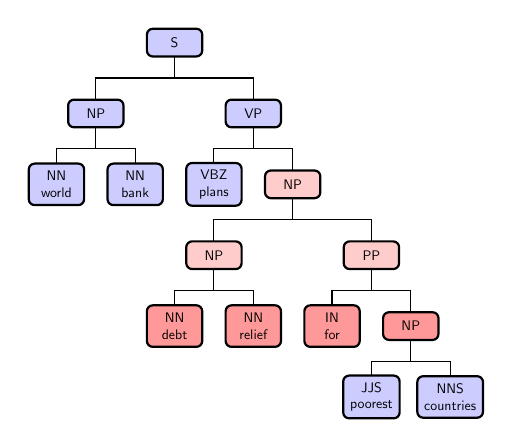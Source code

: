 \begin{tikzpicture}[scale=0.5,
-,>=stealth',
level/.style={sibling distance = 2cm, level distance = 1.8cm},
level 1/.style={sibling distance=4cm},
level 2/.style={sibling distance=2cm}, 
level 3/.style={sibling distance=4cm}, 
treenode/.style = {scale=0.5, align=center, inner sep=0.5em, text centered, font=\sffamily},
arn_n/.style = {treenode, rectangle, rounded corners=0.75mm, draw=black, thick, fill=blue!20, minimum width=4em, minimum height = 2em},
arn_x/.style = {arn_n, fill=blue!20, minimum height=3em},
edge from parent fork down
]

\node [arn_n] {S}
child{ node [arn_n] {NP}
child{ node [arn_x] {NN\\ world}}
child{ node [arn_x] {NN\\ bank}}}
child{ node [arn_n] {VP}
child{ node [arn_x] {VBZ\\ plans}}
child{ node [arn_n,fill=red!20] {NP}
child{ node [arn_n,fill=red!20] {NP}
child{ node [arn_x,fill=red!40] {NN\\ debt}}
child{ node [arn_x,fill=red!40] {NN\\ relief}}}
child{ node [arn_n,fill=red!20] {PP}
child{ node [arn_x,fill=red!40] {IN\\ for}}
child{ node [arn_n,fill=red!40] {NP}
child{ node [arn_x] {JJS\\ poorest}}
child{ node [arn_x] {NNS\\ countries}}}}}};


\end{tikzpicture}

